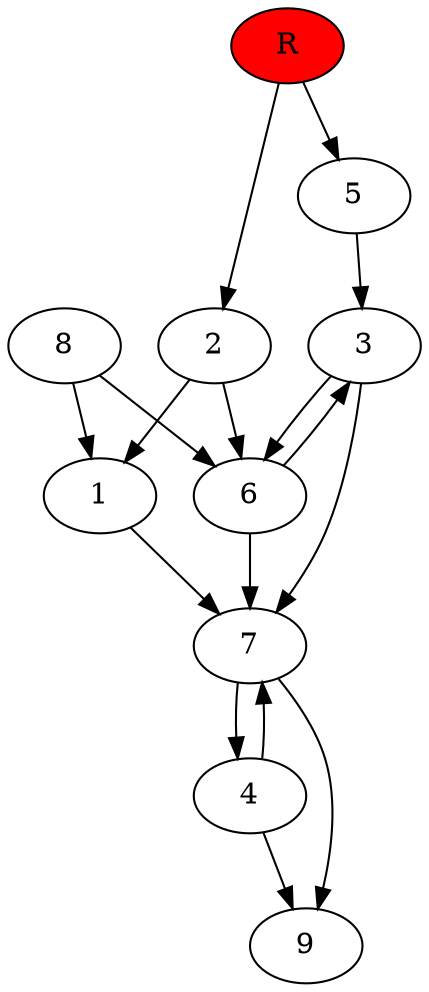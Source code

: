 digraph prb21441 {
	1
	2
	3
	4
	5
	6
	7
	8
	R [fillcolor="#ff0000" style=filled]
	1 -> 7
	2 -> 1
	2 -> 6
	3 -> 6
	3 -> 7
	4 -> 7
	4 -> 9
	5 -> 3
	6 -> 3
	6 -> 7
	7 -> 4
	7 -> 9
	8 -> 1
	8 -> 6
	R -> 2
	R -> 5
}
